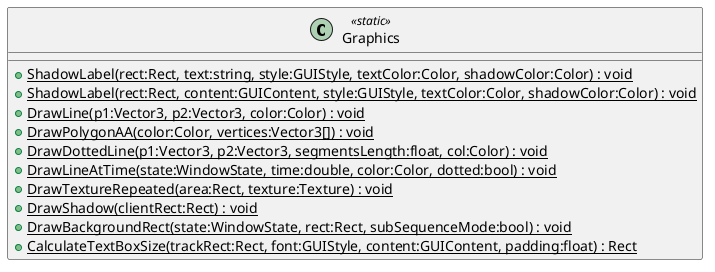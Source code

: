 @startuml
class Graphics <<static>> {
    + {static} ShadowLabel(rect:Rect, text:string, style:GUIStyle, textColor:Color, shadowColor:Color) : void
    + {static} ShadowLabel(rect:Rect, content:GUIContent, style:GUIStyle, textColor:Color, shadowColor:Color) : void
    + {static} DrawLine(p1:Vector3, p2:Vector3, color:Color) : void
    + {static} DrawPolygonAA(color:Color, vertices:Vector3[]) : void
    + {static} DrawDottedLine(p1:Vector3, p2:Vector3, segmentsLength:float, col:Color) : void
    + {static} DrawLineAtTime(state:WindowState, time:double, color:Color, dotted:bool) : void
    + {static} DrawTextureRepeated(area:Rect, texture:Texture) : void
    + {static} DrawShadow(clientRect:Rect) : void
    + {static} DrawBackgroundRect(state:WindowState, rect:Rect, subSequenceMode:bool) : void
    + {static} CalculateTextBoxSize(trackRect:Rect, font:GUIStyle, content:GUIContent, padding:float) : Rect
}
@enduml
